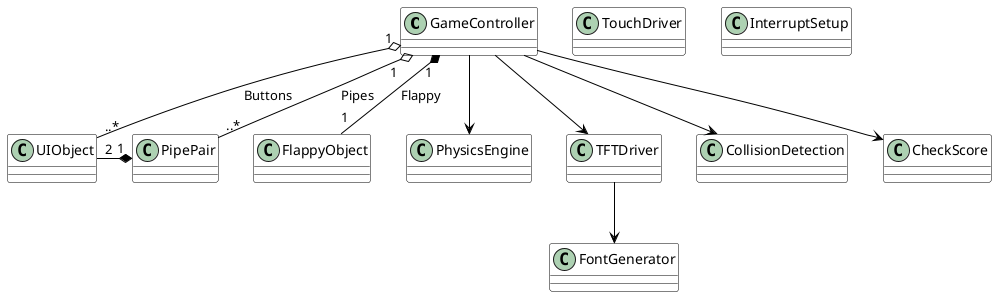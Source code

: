 @startuml
skinparam class {
    BackgroundColor White
    BorderColor Black
    ArrowColor Black
}

' main *-- TFTDriver
' main *-- TouchDriver
' main *-- PhysicsEngine
' main *-- GameController
' main --> InterruptSetup
' main *-- FontGenerator
' main "1" *-- "..*" PipePair : Allocates
' main "1" *-- "..*" UIObject : Allocates
GameController "1" *-- "1" FlappyObject: Flappy 
GameController --> PhysicsEngine
GameController --> TFTDriver
GameController "1" o-- "..*" PipePair : Pipes
GameController "1" o-- "..*" UIObject : Buttons
GameController --> CollisionDetection
GameController --> CheckScore
PipePair "1" *-left- "2" UIObject
TFTDriver --> FontGenerator
class TouchDriver
class InterruptSetup

@enduml
